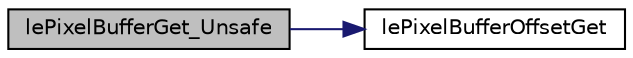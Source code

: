 digraph "lePixelBufferGet_Unsafe"
{
 // LATEX_PDF_SIZE
  edge [fontname="Helvetica",fontsize="10",labelfontname="Helvetica",labelfontsize="10"];
  node [fontname="Helvetica",fontsize="10",shape=record];
  rankdir="LR";
  Node1 [label="lePixelBufferGet_Unsafe",height=0.2,width=0.4,color="black", fillcolor="grey75", style="filled", fontcolor="black",tooltip=" "];
  Node1 -> Node2 [color="midnightblue",fontsize="10",style="solid",fontname="Helvetica"];
  Node2 [label="lePixelBufferOffsetGet",height=0.2,width=0.4,color="black", fillcolor="white", style="filled",URL="$legato__pixelbuffer_8c.html#aee34b79e6bf6c88062476f5e1e392c22",tooltip=" "];
}
